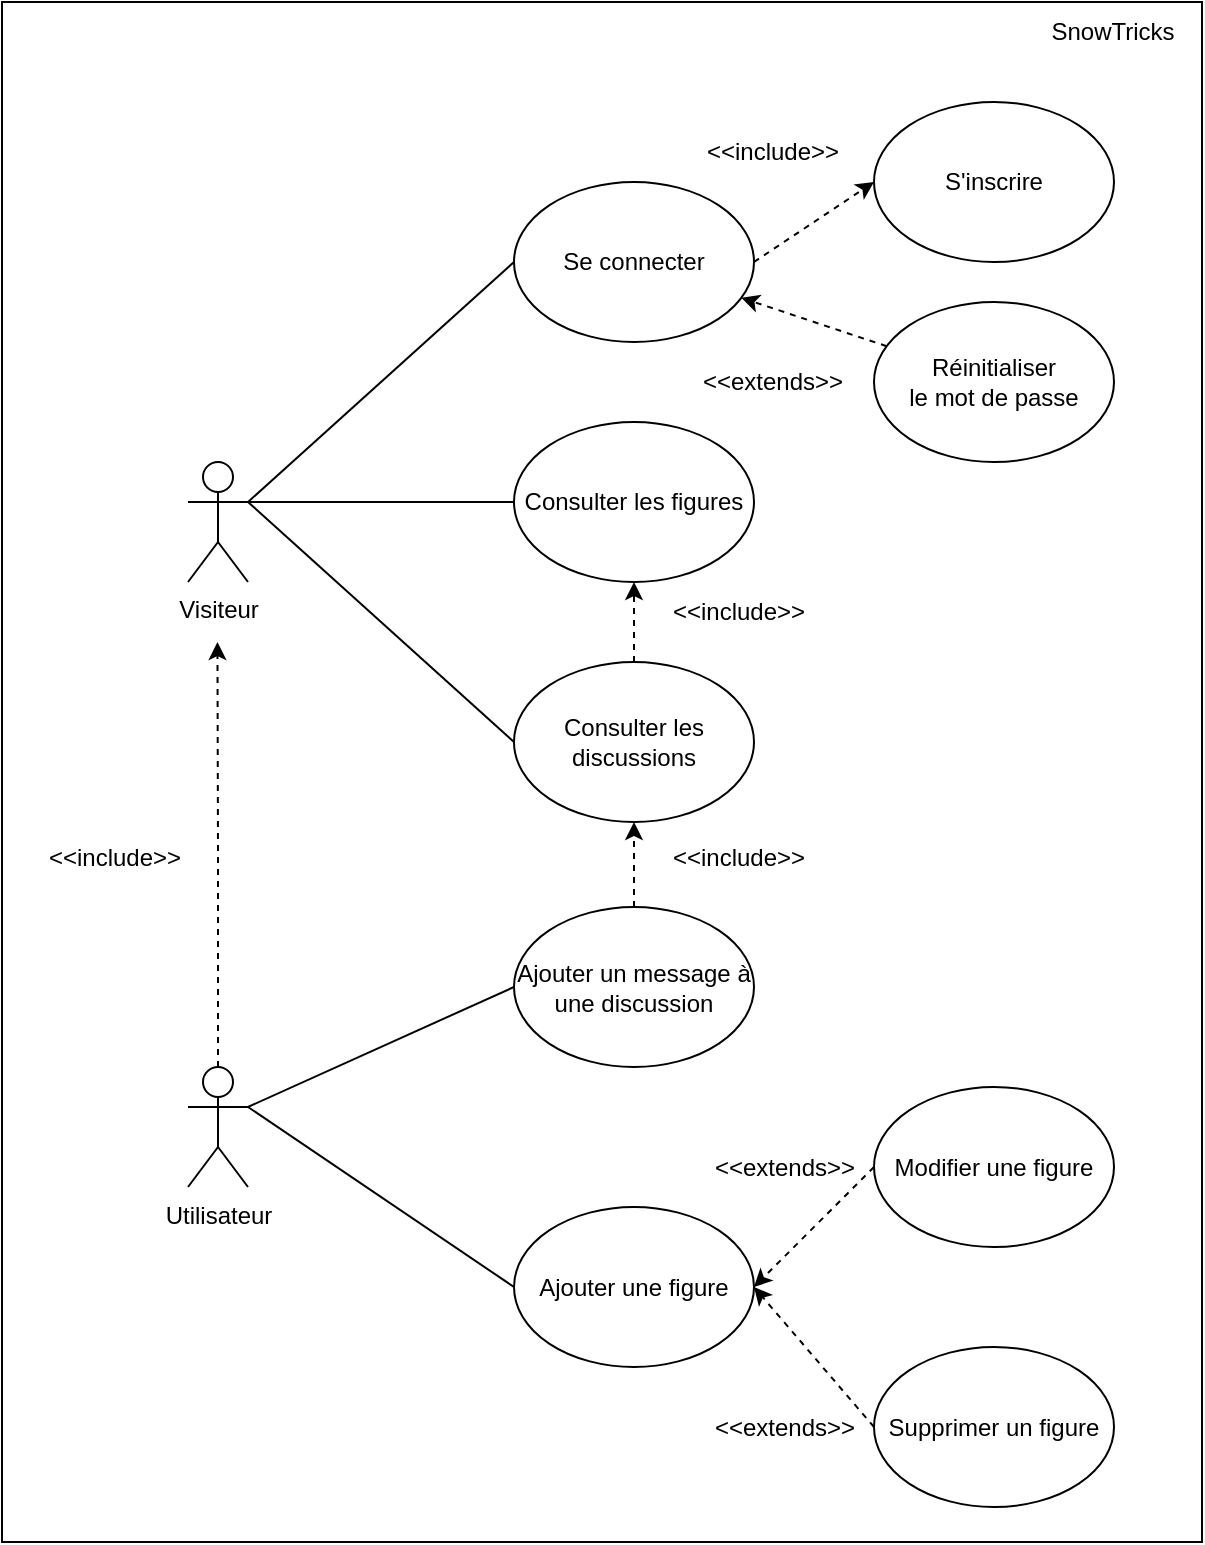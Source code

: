 <mxfile version="21.5.2" type="device">
  <diagram name="Page-1" id="ya0CKT0qAcse2HXHP5nK">
    <mxGraphModel dx="2074" dy="1106" grid="1" gridSize="10" guides="1" tooltips="1" connect="1" arrows="1" fold="1" page="1" pageScale="1" pageWidth="827" pageHeight="1169" math="0" shadow="0">
      <root>
        <mxCell id="0" />
        <mxCell id="1" parent="0" />
        <mxCell id="TuhBdciGU9eDg3nPLKS7-1" value="" style="rounded=0;whiteSpace=wrap;html=1;movable=1;resizable=1;rotatable=1;deletable=1;editable=1;locked=0;connectable=1;labelBackgroundColor=none;" parent="1" vertex="1">
          <mxGeometry x="100" y="120" width="600" height="770" as="geometry" />
        </mxCell>
        <mxCell id="TuhBdciGU9eDg3nPLKS7-7" style="rounded=0;orthogonalLoop=1;jettySize=auto;html=1;exitX=1;exitY=0.333;exitDx=0;exitDy=0;exitPerimeter=0;entryX=0;entryY=0.5;entryDx=0;entryDy=0;endArrow=none;endFill=0;labelBackgroundColor=none;" parent="1" source="TuhBdciGU9eDg3nPLKS7-2" target="TuhBdciGU9eDg3nPLKS7-3" edge="1">
          <mxGeometry relative="1" as="geometry" />
        </mxCell>
        <mxCell id="TuhBdciGU9eDg3nPLKS7-9" style="rounded=0;orthogonalLoop=1;jettySize=auto;html=1;exitX=1;exitY=0.333;exitDx=0;exitDy=0;exitPerimeter=0;entryX=0;entryY=0.5;entryDx=0;entryDy=0;endArrow=none;endFill=0;labelBackgroundColor=none;" parent="1" source="TuhBdciGU9eDg3nPLKS7-2" target="TuhBdciGU9eDg3nPLKS7-8" edge="1">
          <mxGeometry relative="1" as="geometry" />
        </mxCell>
        <mxCell id="TuhBdciGU9eDg3nPLKS7-40" style="edgeStyle=orthogonalEdgeStyle;rounded=0;orthogonalLoop=1;jettySize=auto;html=1;exitX=1;exitY=0.333;exitDx=0;exitDy=0;exitPerimeter=0;entryX=0;entryY=0.5;entryDx=0;entryDy=0;endArrow=none;endFill=0;labelBackgroundColor=none;" parent="1" source="TuhBdciGU9eDg3nPLKS7-2" target="TuhBdciGU9eDg3nPLKS7-38" edge="1">
          <mxGeometry relative="1" as="geometry" />
        </mxCell>
        <mxCell id="TuhBdciGU9eDg3nPLKS7-2" value="Visiteur" style="shape=umlActor;verticalLabelPosition=bottom;verticalAlign=top;html=1;outlineConnect=0;labelBackgroundColor=none;" parent="1" vertex="1">
          <mxGeometry x="193" y="350" width="30" height="60" as="geometry" />
        </mxCell>
        <mxCell id="TuhBdciGU9eDg3nPLKS7-5" style="rounded=0;orthogonalLoop=1;jettySize=auto;html=1;exitX=1;exitY=0.5;exitDx=0;exitDy=0;entryX=0;entryY=0.5;entryDx=0;entryDy=0;dashed=1;labelBackgroundColor=none;" parent="1" source="TuhBdciGU9eDg3nPLKS7-3" target="TuhBdciGU9eDg3nPLKS7-4" edge="1">
          <mxGeometry relative="1" as="geometry" />
        </mxCell>
        <mxCell id="TuhBdciGU9eDg3nPLKS7-3" value="Se connecter" style="ellipse;whiteSpace=wrap;html=1;labelBackgroundColor=none;" parent="1" vertex="1">
          <mxGeometry x="356" y="210" width="120" height="80" as="geometry" />
        </mxCell>
        <mxCell id="TuhBdciGU9eDg3nPLKS7-4" value="S&#39;inscrire" style="ellipse;whiteSpace=wrap;html=1;labelBackgroundColor=none;" parent="1" vertex="1">
          <mxGeometry x="536" y="170" width="120" height="80" as="geometry" />
        </mxCell>
        <mxCell id="TuhBdciGU9eDg3nPLKS7-6" value="&amp;lt;&amp;lt;include&amp;gt;&amp;gt;" style="text;html=1;align=center;verticalAlign=middle;resizable=0;points=[];autosize=1;strokeColor=none;fillColor=none;labelBackgroundColor=none;" parent="1" vertex="1">
          <mxGeometry x="440" y="180" width="90" height="30" as="geometry" />
        </mxCell>
        <mxCell id="7OYBJQxFxir3evCWqmyz-5" style="edgeStyle=orthogonalEdgeStyle;rounded=0;orthogonalLoop=1;jettySize=auto;html=1;dashed=1;labelBackgroundColor=none;" parent="1" source="TuhBdciGU9eDg3nPLKS7-8" target="TuhBdciGU9eDg3nPLKS7-38" edge="1">
          <mxGeometry relative="1" as="geometry" />
        </mxCell>
        <mxCell id="TuhBdciGU9eDg3nPLKS7-8" value="Consulter les discussions" style="ellipse;whiteSpace=wrap;html=1;labelBackgroundColor=none;" parent="1" vertex="1">
          <mxGeometry x="356" y="450" width="120" height="80" as="geometry" />
        </mxCell>
        <mxCell id="TuhBdciGU9eDg3nPLKS7-16" style="rounded=0;orthogonalLoop=1;jettySize=auto;html=1;exitX=0.5;exitY=0;exitDx=0;exitDy=0;entryX=0.5;entryY=1;entryDx=0;entryDy=0;dashed=1;labelBackgroundColor=none;" parent="1" source="TuhBdciGU9eDg3nPLKS7-10" target="TuhBdciGU9eDg3nPLKS7-8" edge="1">
          <mxGeometry relative="1" as="geometry" />
        </mxCell>
        <mxCell id="TuhBdciGU9eDg3nPLKS7-10" value="Ajouter un message à une discussion" style="ellipse;whiteSpace=wrap;html=1;labelBackgroundColor=none;" parent="1" vertex="1">
          <mxGeometry x="356" y="572.5" width="120" height="80" as="geometry" />
        </mxCell>
        <mxCell id="TuhBdciGU9eDg3nPLKS7-13" style="rounded=0;orthogonalLoop=1;jettySize=auto;html=1;exitX=1;exitY=0.333;exitDx=0;exitDy=0;exitPerimeter=0;entryX=0;entryY=0.5;entryDx=0;entryDy=0;endArrow=none;endFill=0;labelBackgroundColor=none;" parent="1" source="TuhBdciGU9eDg3nPLKS7-11" target="TuhBdciGU9eDg3nPLKS7-10" edge="1">
          <mxGeometry relative="1" as="geometry" />
        </mxCell>
        <mxCell id="TuhBdciGU9eDg3nPLKS7-41" style="edgeStyle=orthogonalEdgeStyle;rounded=0;orthogonalLoop=1;jettySize=auto;html=1;exitX=0.5;exitY=0;exitDx=0;exitDy=0;exitPerimeter=0;dashed=1;labelBackgroundColor=none;" parent="1" source="TuhBdciGU9eDg3nPLKS7-11" edge="1">
          <mxGeometry relative="1" as="geometry">
            <mxPoint x="207.724" y="440" as="targetPoint" />
          </mxGeometry>
        </mxCell>
        <mxCell id="7OYBJQxFxir3evCWqmyz-9" style="rounded=0;orthogonalLoop=1;jettySize=auto;html=1;exitX=1;exitY=0.333;exitDx=0;exitDy=0;exitPerimeter=0;entryX=0;entryY=0.5;entryDx=0;entryDy=0;endArrow=none;endFill=0;labelBackgroundColor=none;" parent="1" source="TuhBdciGU9eDg3nPLKS7-11" target="TuhBdciGU9eDg3nPLKS7-18" edge="1">
          <mxGeometry relative="1" as="geometry" />
        </mxCell>
        <mxCell id="TuhBdciGU9eDg3nPLKS7-11" value="Utilisateur" style="shape=umlActor;verticalLabelPosition=bottom;verticalAlign=top;html=1;outlineConnect=0;labelBackgroundColor=none;" parent="1" vertex="1">
          <mxGeometry x="193" y="652.5" width="30" height="60" as="geometry" />
        </mxCell>
        <mxCell id="TuhBdciGU9eDg3nPLKS7-18" value="Ajouter une figure" style="ellipse;whiteSpace=wrap;html=1;labelBackgroundColor=none;" parent="1" vertex="1">
          <mxGeometry x="356" y="722.5" width="120" height="80" as="geometry" />
        </mxCell>
        <mxCell id="TuhBdciGU9eDg3nPLKS7-23" value="&amp;lt;&amp;lt;include&amp;gt;&amp;gt;" style="text;html=1;align=center;verticalAlign=middle;resizable=0;points=[];autosize=1;strokeColor=none;fillColor=none;labelBackgroundColor=none;" parent="1" vertex="1">
          <mxGeometry x="111" y="532.5" width="90" height="30" as="geometry" />
        </mxCell>
        <mxCell id="TuhBdciGU9eDg3nPLKS7-28" style="rounded=0;orthogonalLoop=1;jettySize=auto;html=1;exitX=0;exitY=0.5;exitDx=0;exitDy=0;entryX=1;entryY=0.5;entryDx=0;entryDy=0;dashed=1;labelBackgroundColor=none;" parent="1" source="TuhBdciGU9eDg3nPLKS7-24" target="TuhBdciGU9eDg3nPLKS7-18" edge="1">
          <mxGeometry relative="1" as="geometry" />
        </mxCell>
        <mxCell id="TuhBdciGU9eDg3nPLKS7-24" value="Modifier une figure" style="ellipse;whiteSpace=wrap;html=1;labelBackgroundColor=none;" parent="1" vertex="1">
          <mxGeometry x="536" y="662.5" width="120" height="80" as="geometry" />
        </mxCell>
        <mxCell id="TuhBdciGU9eDg3nPLKS7-26" style="rounded=0;orthogonalLoop=1;jettySize=auto;html=1;exitX=0;exitY=0.5;exitDx=0;exitDy=0;entryX=1;entryY=0.5;entryDx=0;entryDy=0;dashed=1;labelBackgroundColor=none;" parent="1" source="TuhBdciGU9eDg3nPLKS7-25" target="TuhBdciGU9eDg3nPLKS7-18" edge="1">
          <mxGeometry relative="1" as="geometry" />
        </mxCell>
        <mxCell id="TuhBdciGU9eDg3nPLKS7-25" value="Supprimer un figure" style="ellipse;whiteSpace=wrap;html=1;labelBackgroundColor=none;" parent="1" vertex="1">
          <mxGeometry x="536" y="792.5" width="120" height="80" as="geometry" />
        </mxCell>
        <mxCell id="TuhBdciGU9eDg3nPLKS7-30" value="&amp;lt;&amp;lt;extends&amp;gt;&amp;gt;" style="text;html=1;align=center;verticalAlign=middle;resizable=0;points=[];autosize=1;strokeColor=none;fillColor=none;labelBackgroundColor=none;" parent="1" vertex="1">
          <mxGeometry x="446" y="687.5" width="90" height="30" as="geometry" />
        </mxCell>
        <mxCell id="TuhBdciGU9eDg3nPLKS7-31" value="&amp;lt;&amp;lt;include&amp;gt;&amp;gt;" style="text;html=1;align=center;verticalAlign=middle;resizable=0;points=[];autosize=1;strokeColor=none;fillColor=none;labelBackgroundColor=none;" parent="1" vertex="1">
          <mxGeometry x="423" y="532.5" width="90" height="30" as="geometry" />
        </mxCell>
        <mxCell id="TuhBdciGU9eDg3nPLKS7-32" value="&amp;lt;&amp;lt;extends&amp;gt;&amp;gt;" style="text;html=1;align=center;verticalAlign=middle;resizable=0;points=[];autosize=1;strokeColor=none;fillColor=none;labelBackgroundColor=none;" parent="1" vertex="1">
          <mxGeometry x="446" y="817.5" width="90" height="30" as="geometry" />
        </mxCell>
        <mxCell id="TuhBdciGU9eDg3nPLKS7-38" value="Consulter les figures" style="ellipse;whiteSpace=wrap;html=1;labelBackgroundColor=none;" parent="1" vertex="1">
          <mxGeometry x="356" y="330" width="120" height="80" as="geometry" />
        </mxCell>
        <mxCell id="TuhBdciGU9eDg3nPLKS7-42" value="SnowTricks" style="text;html=1;align=center;verticalAlign=middle;resizable=0;points=[];autosize=1;strokeColor=none;fillColor=none;labelBackgroundColor=none;" parent="1" vertex="1">
          <mxGeometry x="610" y="120" width="90" height="30" as="geometry" />
        </mxCell>
        <mxCell id="7OYBJQxFxir3evCWqmyz-3" style="rounded=0;orthogonalLoop=1;jettySize=auto;html=1;dashed=1;labelBackgroundColor=none;" parent="1" source="7OYBJQxFxir3evCWqmyz-1" target="TuhBdciGU9eDg3nPLKS7-3" edge="1">
          <mxGeometry relative="1" as="geometry" />
        </mxCell>
        <mxCell id="7OYBJQxFxir3evCWqmyz-1" value="&lt;div&gt;Réinitialiser&lt;/div&gt;&lt;div&gt;le mot de passe&lt;/div&gt;" style="ellipse;whiteSpace=wrap;html=1;labelBackgroundColor=none;" parent="1" vertex="1">
          <mxGeometry x="536" y="270" width="120" height="80" as="geometry" />
        </mxCell>
        <mxCell id="7OYBJQxFxir3evCWqmyz-4" value="&amp;lt;&amp;lt;extends&amp;gt;&amp;gt;" style="text;html=1;align=center;verticalAlign=middle;resizable=0;points=[];autosize=1;strokeColor=none;fillColor=none;labelBackgroundColor=none;" parent="1" vertex="1">
          <mxGeometry x="440" y="295" width="90" height="30" as="geometry" />
        </mxCell>
        <mxCell id="7OYBJQxFxir3evCWqmyz-6" value="&amp;lt;&amp;lt;include&amp;gt;&amp;gt;" style="text;html=1;align=center;verticalAlign=middle;resizable=0;points=[];autosize=1;strokeColor=none;fillColor=none;labelBackgroundColor=none;" parent="1" vertex="1">
          <mxGeometry x="423" y="410" width="90" height="30" as="geometry" />
        </mxCell>
      </root>
    </mxGraphModel>
  </diagram>
</mxfile>
